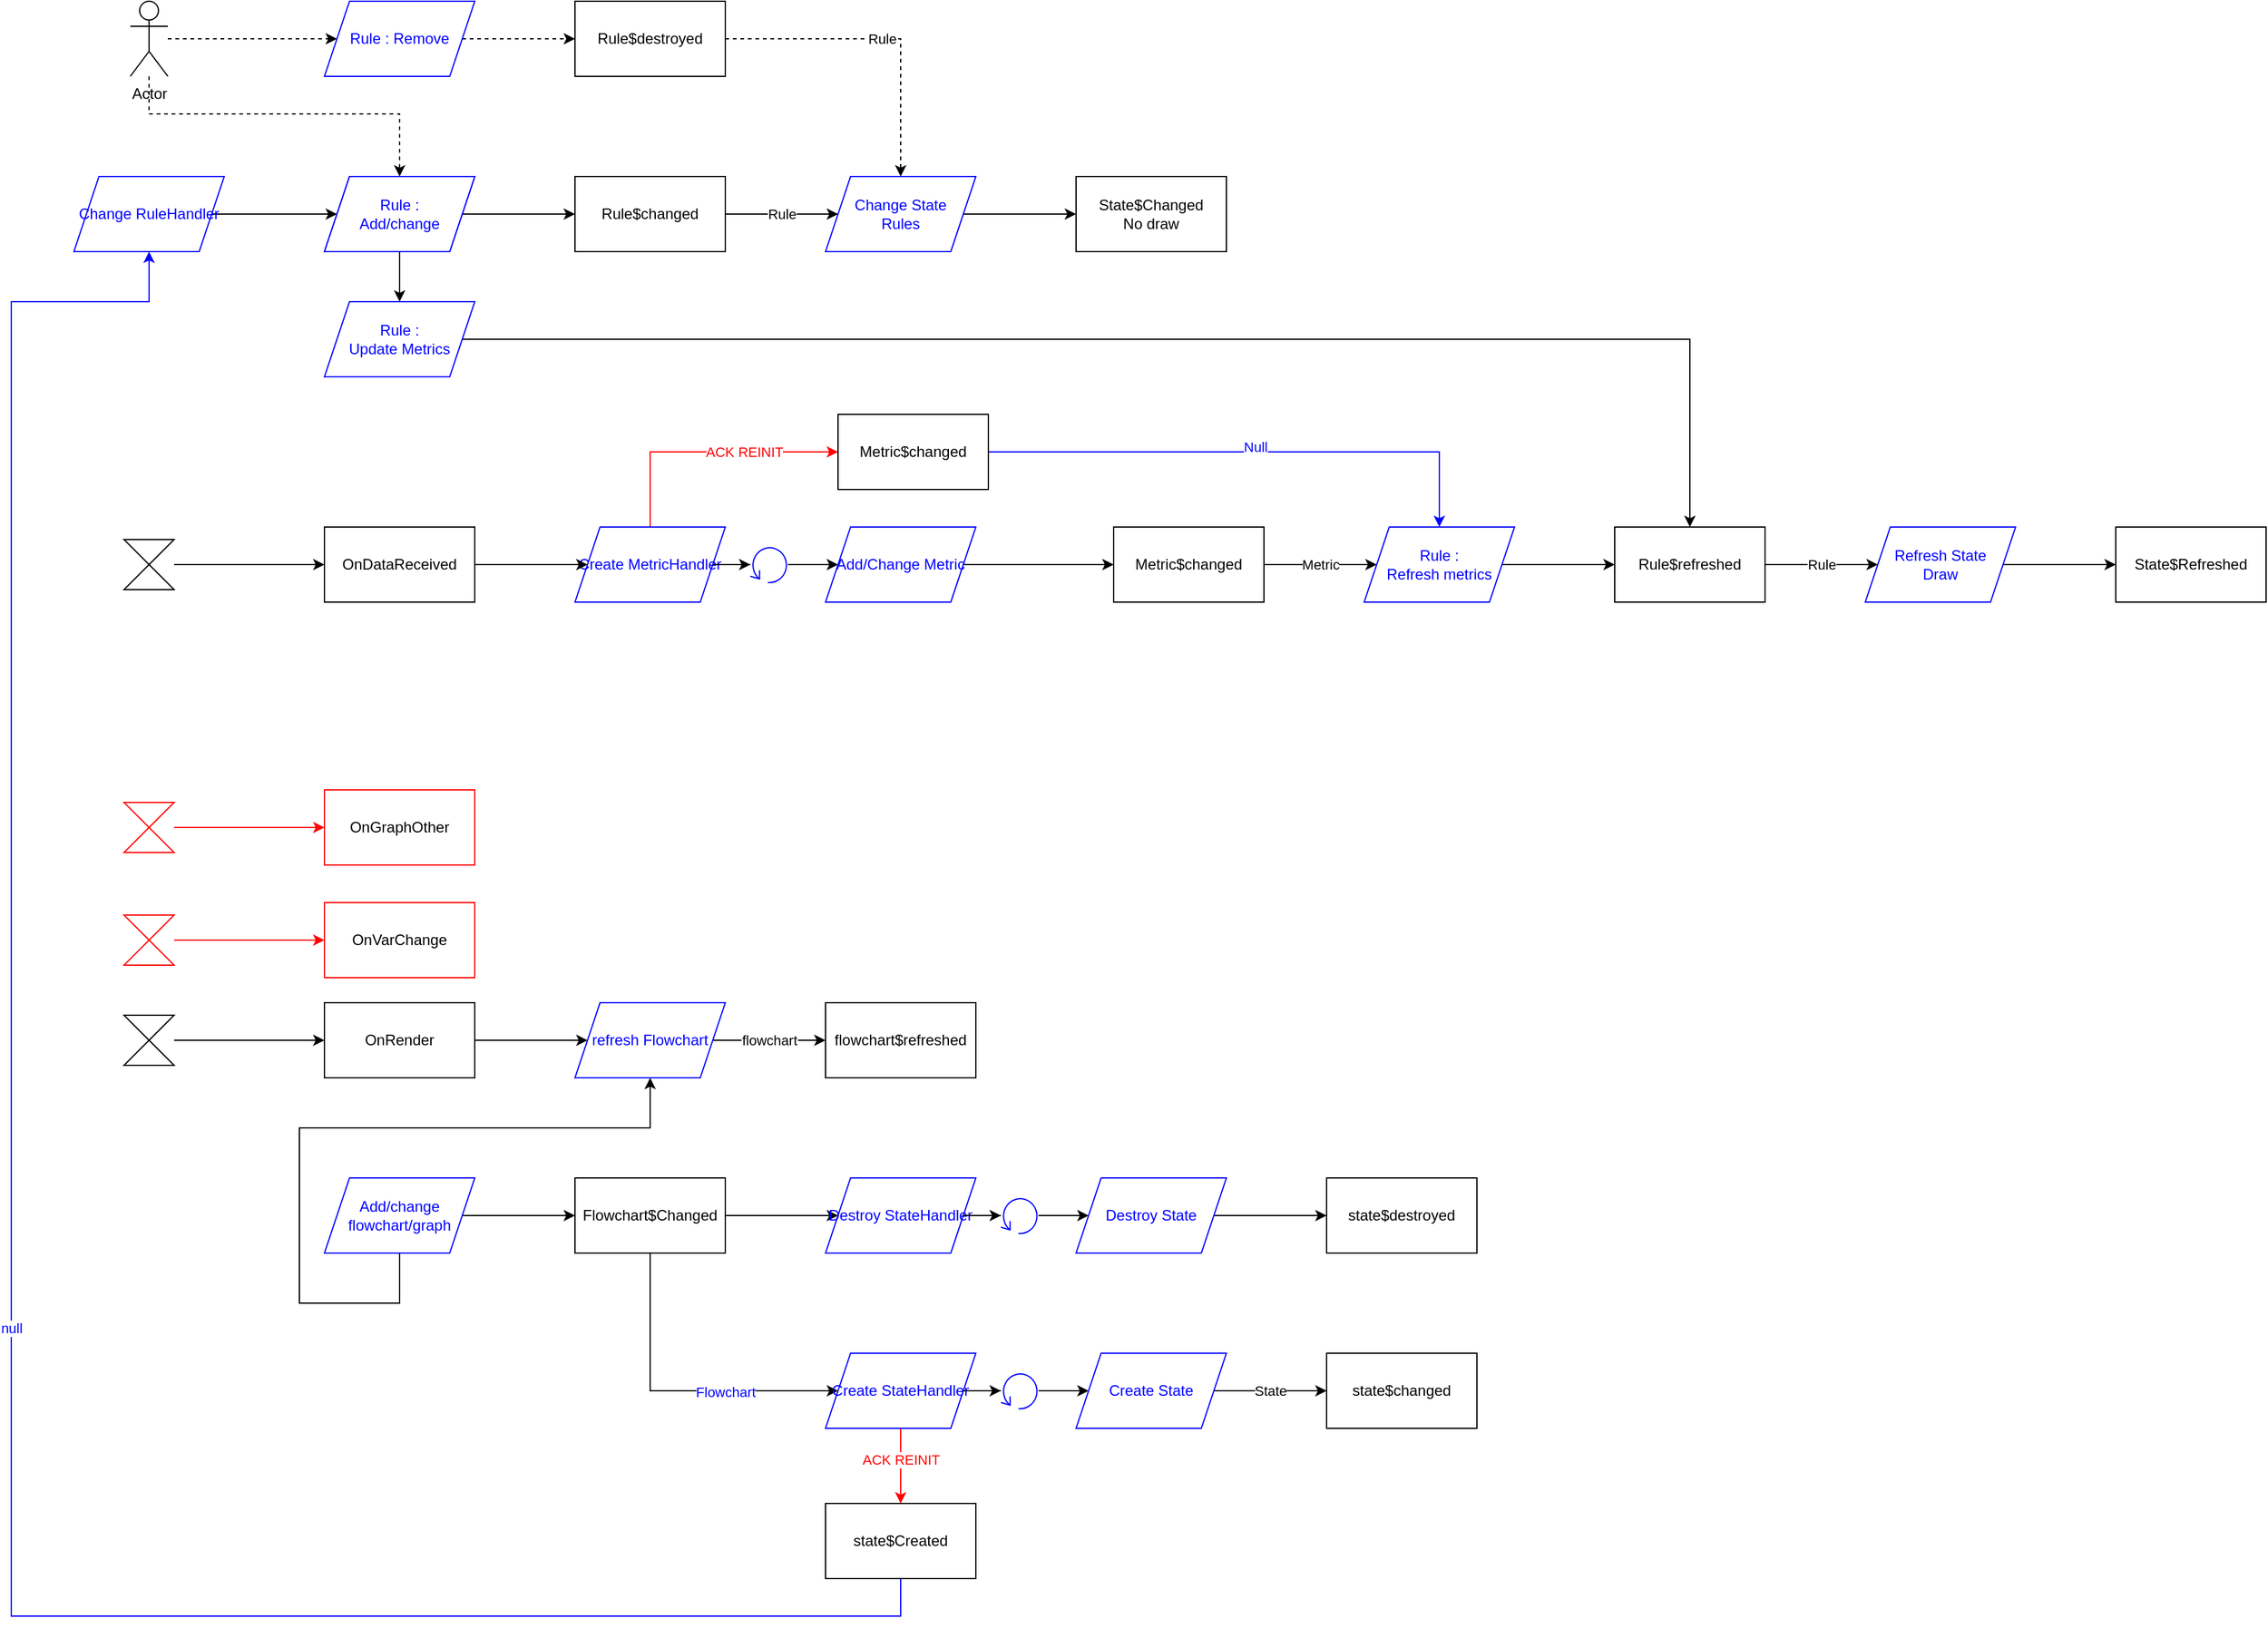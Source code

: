 <mxGraphModel dx="2249" dy="1963" grid="1" gridSize="10" guides="1" tooltips="1" connect="1" arrows="1" fold="1" page="1" pageScale="1" pageWidth="827" pageHeight="1169" math="0" shadow="0">
  <root>
    <mxCell id="0" />
    <mxCell id="1" parent="0" />
    <mxCell id="lSefk6oyLwJzMAvR96mR-3" value="Rule" style="edgeStyle=orthogonalEdgeStyle;rounded=0;orthogonalLoop=1;jettySize=auto;html=1;exitX=1;exitY=0.5;exitDx=0;exitDy=0;" parent="1" source="lSefk6oyLwJzMAvR96mR-74" target="lSefk6oyLwJzMAvR96mR-2" edge="1">
      <mxGeometry relative="1" as="geometry">
        <mxPoint x="-40" y="50" as="sourcePoint" />
      </mxGeometry>
    </mxCell>
    <mxCell id="lSefk6oyLwJzMAvR96mR-20" style="edgeStyle=orthogonalEdgeStyle;rounded=0;orthogonalLoop=1;jettySize=auto;html=1;entryX=0;entryY=0.5;entryDx=0;entryDy=0;" parent="1" source="lSefk6oyLwJzMAvR96mR-2" target="lSefk6oyLwJzMAvR96mR-4" edge="1">
      <mxGeometry relative="1" as="geometry" />
    </mxCell>
    <mxCell id="lSefk6oyLwJzMAvR96mR-2" value="Change State&lt;br&gt;Rules" style="shape=parallelogram;perimeter=parallelogramPerimeter;whiteSpace=wrap;html=1;fixedSize=1;fontFamily=Helvetica;fontSize=12;align=center;fillColor=#ffffff;strokeColor=#0000FF;fontColor=#0000FF;" parent="1" vertex="1">
      <mxGeometry x="40" y="20" width="120" height="60" as="geometry" />
    </mxCell>
    <mxCell id="lSefk6oyLwJzMAvR96mR-4" value="State$Changed&lt;br&gt;No draw" style="whiteSpace=wrap;html=1;rounded=0;" parent="1" vertex="1">
      <mxGeometry x="240" y="20" width="120" height="60" as="geometry" />
    </mxCell>
    <mxCell id="lSefk6oyLwJzMAvR96mR-8" value="Metric" style="edgeStyle=orthogonalEdgeStyle;rounded=0;orthogonalLoop=1;jettySize=auto;html=1;entryX=0;entryY=0.5;entryDx=0;entryDy=0;" parent="1" source="lSefk6oyLwJzMAvR96mR-6" target="lSefk6oyLwJzMAvR96mR-7" edge="1">
      <mxGeometry relative="1" as="geometry" />
    </mxCell>
    <mxCell id="lSefk6oyLwJzMAvR96mR-6" value="Metric$changed" style="rounded=0;whiteSpace=wrap;html=1;" parent="1" vertex="1">
      <mxGeometry x="270" y="300" width="120" height="60" as="geometry" />
    </mxCell>
    <mxCell id="lSefk6oyLwJzMAvR96mR-10" style="edgeStyle=orthogonalEdgeStyle;rounded=0;orthogonalLoop=1;jettySize=auto;html=1;entryX=0;entryY=0.5;entryDx=0;entryDy=0;" parent="1" source="lSefk6oyLwJzMAvR96mR-7" target="lSefk6oyLwJzMAvR96mR-9" edge="1">
      <mxGeometry relative="1" as="geometry" />
    </mxCell>
    <mxCell id="lSefk6oyLwJzMAvR96mR-7" value="Rule :&lt;br&gt;Refresh metrics" style="shape=parallelogram;perimeter=parallelogramPerimeter;whiteSpace=wrap;html=1;fixedSize=1;fontFamily=Helvetica;fontSize=12;align=center;fillColor=#ffffff;strokeColor=#0000FF;fontColor=#0000FF;" parent="1" vertex="1">
      <mxGeometry x="470" y="300" width="120" height="60" as="geometry" />
    </mxCell>
    <mxCell id="lSefk6oyLwJzMAvR96mR-12" value="Rule" style="edgeStyle=orthogonalEdgeStyle;rounded=0;orthogonalLoop=1;jettySize=auto;html=1;" parent="1" source="lSefk6oyLwJzMAvR96mR-9" target="lSefk6oyLwJzMAvR96mR-11" edge="1">
      <mxGeometry relative="1" as="geometry" />
    </mxCell>
    <mxCell id="lSefk6oyLwJzMAvR96mR-9" value="Rule$refreshed" style="rounded=0;whiteSpace=wrap;html=1;" parent="1" vertex="1">
      <mxGeometry x="670" y="300" width="120" height="60" as="geometry" />
    </mxCell>
    <mxCell id="lSefk6oyLwJzMAvR96mR-14" value="" style="edgeStyle=orthogonalEdgeStyle;rounded=0;orthogonalLoop=1;jettySize=auto;html=1;" parent="1" source="lSefk6oyLwJzMAvR96mR-11" target="lSefk6oyLwJzMAvR96mR-13" edge="1">
      <mxGeometry relative="1" as="geometry" />
    </mxCell>
    <mxCell id="lSefk6oyLwJzMAvR96mR-11" value="Refresh State&lt;br&gt;Draw" style="shape=parallelogram;perimeter=parallelogramPerimeter;whiteSpace=wrap;html=1;fixedSize=1;fontFamily=Helvetica;fontSize=12;align=center;fillColor=#ffffff;strokeColor=#0000FF;fontColor=#0000FF;" parent="1" vertex="1">
      <mxGeometry x="870" y="300" width="120" height="60" as="geometry" />
    </mxCell>
    <mxCell id="lSefk6oyLwJzMAvR96mR-13" value="State$Refreshed" style="whiteSpace=wrap;html=1;rounded=0;" parent="1" vertex="1">
      <mxGeometry x="1070" y="300" width="120" height="60" as="geometry" />
    </mxCell>
    <mxCell id="lSefk6oyLwJzMAvR96mR-22" value="ACK REINIT" style="edgeStyle=orthogonalEdgeStyle;rounded=0;orthogonalLoop=1;jettySize=auto;html=1;exitX=0.5;exitY=1;exitDx=0;exitDy=0;strokeColor=#FF0000;fontColor=#FF0000;entryX=0;entryY=0.5;entryDx=0;entryDy=0;" parent="1" source="lSefk6oyLwJzMAvR96mR-21" target="lSefk6oyLwJzMAvR96mR-15" edge="1">
      <mxGeometry x="0.442" relative="1" as="geometry">
        <mxPoint x="10" y="260" as="sourcePoint" />
        <mxPoint x="330" y="361" as="targetPoint" />
        <Array as="points">
          <mxPoint x="-100" y="240" />
        </Array>
        <mxPoint as="offset" />
      </mxGeometry>
    </mxCell>
    <mxCell id="lSefk6oyLwJzMAvR96mR-73" style="edgeStyle=orthogonalEdgeStyle;rounded=0;orthogonalLoop=1;jettySize=auto;html=1;entryX=0;entryY=0.5;entryDx=0;entryDy=0;" parent="1" source="lSefk6oyLwJzMAvR96mR-29" target="lSefk6oyLwJzMAvR96mR-90" edge="1">
      <mxGeometry relative="1" as="geometry" />
    </mxCell>
    <mxCell id="lSefk6oyLwJzMAvR96mR-21" value="Create MetricHandler" style="shape=parallelogram;perimeter=parallelogramPerimeter;whiteSpace=wrap;html=1;fixedSize=1;fontFamily=Helvetica;fontSize=12;align=center;fillColor=#ffffff;strokeColor=#0000FF;fontColor=#0000FF;" parent="1" vertex="1">
      <mxGeometry x="-160" y="300" width="120" height="60" as="geometry" />
    </mxCell>
    <mxCell id="lSefk6oyLwJzMAvR96mR-24" style="edgeStyle=orthogonalEdgeStyle;rounded=0;orthogonalLoop=1;jettySize=auto;html=1;entryX=0;entryY=0.5;entryDx=0;entryDy=0;" parent="1" source="lSefk6oyLwJzMAvR96mR-23" target="lSefk6oyLwJzMAvR96mR-21" edge="1">
      <mxGeometry relative="1" as="geometry" />
    </mxCell>
    <mxCell id="lSefk6oyLwJzMAvR96mR-23" value="OnDataReceived" style="rounded=0;whiteSpace=wrap;html=1;" parent="1" vertex="1">
      <mxGeometry x="-360" y="300" width="120" height="60" as="geometry" />
    </mxCell>
    <mxCell id="lSefk6oyLwJzMAvR96mR-34" value="" style="edgeStyle=orthogonalEdgeStyle;rounded=0;orthogonalLoop=1;jettySize=auto;html=1;" parent="1" source="lSefk6oyLwJzMAvR96mR-30" target="lSefk6oyLwJzMAvR96mR-33" edge="1">
      <mxGeometry relative="1" as="geometry" />
    </mxCell>
    <mxCell id="lSefk6oyLwJzMAvR96mR-30" value="OnRender" style="rounded=0;whiteSpace=wrap;html=1;" parent="1" vertex="1">
      <mxGeometry x="-360" y="680" width="120" height="60" as="geometry" />
    </mxCell>
    <mxCell id="lSefk6oyLwJzMAvR96mR-58" value="flowchart" style="edgeStyle=orthogonalEdgeStyle;rounded=0;orthogonalLoop=1;jettySize=auto;html=1;entryX=0;entryY=0.5;entryDx=0;entryDy=0;" parent="1" source="lSefk6oyLwJzMAvR96mR-33" target="lSefk6oyLwJzMAvR96mR-57" edge="1">
      <mxGeometry relative="1" as="geometry" />
    </mxCell>
    <mxCell id="lSefk6oyLwJzMAvR96mR-33" value="refresh Flowchart" style="shape=parallelogram;perimeter=parallelogramPerimeter;whiteSpace=wrap;html=1;fixedSize=1;fontFamily=Helvetica;fontSize=12;align=center;fillColor=#ffffff;strokeColor=#0000FF;fontColor=#0000FF;" parent="1" vertex="1">
      <mxGeometry x="-160" y="680" width="120" height="60" as="geometry" />
    </mxCell>
    <mxCell id="lSefk6oyLwJzMAvR96mR-37" value="" style="edgeStyle=orthogonalEdgeStyle;rounded=0;orthogonalLoop=1;jettySize=auto;html=1;entryX=0;entryY=0.5;entryDx=0;entryDy=0;" parent="1" source="lSefk6oyLwJzMAvR96mR-35" target="lSefk6oyLwJzMAvR96mR-44" edge="1">
      <mxGeometry relative="1" as="geometry">
        <mxPoint x="40" y="850" as="targetPoint" />
      </mxGeometry>
    </mxCell>
    <mxCell id="lSefk6oyLwJzMAvR96mR-35" value="Flowchart$Changed" style="rounded=0;whiteSpace=wrap;html=1;" parent="1" vertex="1">
      <mxGeometry x="-160" y="820" width="120" height="60" as="geometry" />
    </mxCell>
    <mxCell id="lSefk6oyLwJzMAvR96mR-46" value="" style="edgeStyle=orthogonalEdgeStyle;rounded=0;orthogonalLoop=1;jettySize=auto;html=1;" parent="1" source="lSefk6oyLwJzMAvR96mR-28" target="lSefk6oyLwJzMAvR96mR-45" edge="1">
      <mxGeometry relative="1" as="geometry" />
    </mxCell>
    <mxCell id="lSefk6oyLwJzMAvR96mR-48" style="edgeStyle=orthogonalEdgeStyle;rounded=0;orthogonalLoop=1;jettySize=auto;html=1;entryX=0;entryY=0.5;entryDx=0;entryDy=0;exitX=0.5;exitY=1;exitDx=0;exitDy=0;" parent="1" source="lSefk6oyLwJzMAvR96mR-35" target="lSefk6oyLwJzMAvR96mR-49" edge="1">
      <mxGeometry relative="1" as="geometry">
        <mxPoint x="30" y="820" as="targetPoint" />
        <Array as="points">
          <mxPoint x="-100" y="990" />
        </Array>
      </mxGeometry>
    </mxCell>
    <mxCell id="lSefk6oyLwJzMAvR96mR-19" value="Flowchart" style="edgeLabel;html=1;align=center;verticalAlign=middle;resizable=0;points=[];fontColor=#0000FF;" vertex="1" connectable="0" parent="lSefk6oyLwJzMAvR96mR-48">
      <mxGeometry x="0.3" y="-1" relative="1" as="geometry">
        <mxPoint x="1" as="offset" />
      </mxGeometry>
    </mxCell>
    <mxCell id="lSefk6oyLwJzMAvR96mR-44" value="Destroy StateHandler" style="shape=parallelogram;perimeter=parallelogramPerimeter;whiteSpace=wrap;html=1;fixedSize=1;fontFamily=Helvetica;fontSize=12;align=center;fillColor=#ffffff;strokeColor=#0000FF;fontColor=#0000FF;" parent="1" vertex="1">
      <mxGeometry x="40" y="820" width="120" height="60" as="geometry" />
    </mxCell>
    <mxCell id="lSefk6oyLwJzMAvR96mR-64" value="" style="edgeStyle=orthogonalEdgeStyle;rounded=0;orthogonalLoop=1;jettySize=auto;html=1;" parent="1" source="lSefk6oyLwJzMAvR96mR-45" target="lSefk6oyLwJzMAvR96mR-63" edge="1">
      <mxGeometry relative="1" as="geometry" />
    </mxCell>
    <mxCell id="lSefk6oyLwJzMAvR96mR-45" value="Destroy State" style="shape=parallelogram;perimeter=parallelogramPerimeter;whiteSpace=wrap;html=1;fixedSize=1;fontFamily=Helvetica;fontSize=12;align=center;fillColor=#ffffff;strokeColor=#0000FF;fontColor=#0000FF;" parent="1" vertex="1">
      <mxGeometry x="240" y="820" width="120" height="60" as="geometry" />
    </mxCell>
    <mxCell id="lSefk6oyLwJzMAvR96mR-80" style="edgeStyle=orthogonalEdgeStyle;rounded=0;orthogonalLoop=1;jettySize=auto;html=1;entryX=0;entryY=0.5;entryDx=0;entryDy=0;strokeColor=#000000;" parent="1" source="lSefk6oyLwJzMAvR96mR-41" target="lSefk6oyLwJzMAvR96mR-79" edge="1">
      <mxGeometry relative="1" as="geometry" />
    </mxCell>
    <mxCell id="lSefk6oyLwJzMAvR96mR-85" style="edgeStyle=orthogonalEdgeStyle;rounded=0;orthogonalLoop=1;jettySize=auto;html=1;entryX=0.5;entryY=0;entryDx=0;entryDy=0;strokeColor=#FF0000;fontColor=#FF0000;exitX=0.5;exitY=1;exitDx=0;exitDy=0;" parent="1" source="lSefk6oyLwJzMAvR96mR-49" target="lSefk6oyLwJzMAvR96mR-88" edge="1">
      <mxGeometry relative="1" as="geometry">
        <Array as="points">
          <mxPoint x="100" y="1040" />
          <mxPoint x="100" y="1040" />
        </Array>
      </mxGeometry>
    </mxCell>
    <mxCell id="lSefk6oyLwJzMAvR96mR-86" value="ACK REINIT" style="edgeLabel;html=1;align=center;verticalAlign=middle;resizable=0;points=[];fontColor=#FF0000;" parent="lSefk6oyLwJzMAvR96mR-85" vertex="1" connectable="0">
      <mxGeometry x="-0.526" y="-1" relative="1" as="geometry">
        <mxPoint x="1" y="11.18" as="offset" />
      </mxGeometry>
    </mxCell>
    <mxCell id="lSefk6oyLwJzMAvR96mR-49" value="Create StateHandler" style="shape=parallelogram;perimeter=parallelogramPerimeter;whiteSpace=wrap;html=1;fixedSize=1;fontFamily=Helvetica;fontSize=12;align=center;fillColor=#ffffff;strokeColor=#0000FF;fontColor=#0000FF;" parent="1" vertex="1">
      <mxGeometry x="40" y="960" width="120" height="60" as="geometry" />
    </mxCell>
    <mxCell id="lSefk6oyLwJzMAvR96mR-55" value="" style="edgeStyle=orthogonalEdgeStyle;rounded=0;orthogonalLoop=1;jettySize=auto;html=1;dashed=1;" parent="1" source="lSefk6oyLwJzMAvR96mR-51" target="lSefk6oyLwJzMAvR96mR-54" edge="1">
      <mxGeometry relative="1" as="geometry" />
    </mxCell>
    <mxCell id="lSefk6oyLwJzMAvR96mR-51" value="Rule : Remove" style="shape=parallelogram;perimeter=parallelogramPerimeter;whiteSpace=wrap;html=1;fixedSize=1;fontFamily=Helvetica;fontSize=12;align=center;fillColor=#ffffff;strokeColor=#0000FF;fontColor=#0000FF;" parent="1" vertex="1">
      <mxGeometry x="-360" y="-120" width="120" height="60" as="geometry" />
    </mxCell>
    <mxCell id="lSefk6oyLwJzMAvR96mR-53" style="edgeStyle=orthogonalEdgeStyle;rounded=0;orthogonalLoop=1;jettySize=auto;html=1;entryX=0;entryY=0.5;entryDx=0;entryDy=0;dashed=1;" parent="1" source="lSefk6oyLwJzMAvR96mR-52" target="lSefk6oyLwJzMAvR96mR-51" edge="1">
      <mxGeometry relative="1" as="geometry" />
    </mxCell>
    <mxCell id="lSefk6oyLwJzMAvR96mR-87" style="edgeStyle=orthogonalEdgeStyle;rounded=0;orthogonalLoop=1;jettySize=auto;html=1;entryX=0.5;entryY=0;entryDx=0;entryDy=0;fontColor=#0000FF;dashed=1;" parent="1" source="lSefk6oyLwJzMAvR96mR-52" target="lSefk6oyLwJzMAvR96mR-76" edge="1">
      <mxGeometry relative="1" as="geometry">
        <Array as="points">
          <mxPoint x="-500" y="-30" />
          <mxPoint x="-300" y="-30" />
        </Array>
      </mxGeometry>
    </mxCell>
    <mxCell id="lSefk6oyLwJzMAvR96mR-52" value="Actor" style="shape=umlActor;verticalLabelPosition=bottom;verticalAlign=top;html=1;outlineConnect=0;" parent="1" vertex="1">
      <mxGeometry x="-515" y="-120" width="30" height="60" as="geometry" />
    </mxCell>
    <mxCell id="lSefk6oyLwJzMAvR96mR-56" value="Rule" style="edgeStyle=orthogonalEdgeStyle;rounded=0;orthogonalLoop=1;jettySize=auto;html=1;entryX=0.5;entryY=0;entryDx=0;entryDy=0;dashed=1;" parent="1" source="lSefk6oyLwJzMAvR96mR-54" target="lSefk6oyLwJzMAvR96mR-2" edge="1">
      <mxGeometry relative="1" as="geometry" />
    </mxCell>
    <mxCell id="lSefk6oyLwJzMAvR96mR-54" value="Rule$destroyed" style="whiteSpace=wrap;html=1;rounded=0;" parent="1" vertex="1">
      <mxGeometry x="-160" y="-120" width="120" height="60" as="geometry" />
    </mxCell>
    <mxCell id="lSefk6oyLwJzMAvR96mR-57" value="flowchart$refreshed" style="rounded=0;whiteSpace=wrap;html=1;" parent="1" vertex="1">
      <mxGeometry x="40" y="680" width="120" height="60" as="geometry" />
    </mxCell>
    <mxCell id="lSefk6oyLwJzMAvR96mR-60" style="edgeStyle=orthogonalEdgeStyle;rounded=0;orthogonalLoop=1;jettySize=auto;html=1;entryX=0;entryY=0.5;entryDx=0;entryDy=0;" parent="1" source="lSefk6oyLwJzMAvR96mR-59" target="lSefk6oyLwJzMAvR96mR-23" edge="1">
      <mxGeometry relative="1" as="geometry" />
    </mxCell>
    <mxCell id="lSefk6oyLwJzMAvR96mR-59" value="" style="shape=collate;whiteSpace=wrap;html=1;" parent="1" vertex="1">
      <mxGeometry x="-520" y="310" width="40" height="40" as="geometry" />
    </mxCell>
    <mxCell id="lSefk6oyLwJzMAvR96mR-62" style="edgeStyle=orthogonalEdgeStyle;rounded=0;orthogonalLoop=1;jettySize=auto;html=1;entryX=0;entryY=0.5;entryDx=0;entryDy=0;" parent="1" source="lSefk6oyLwJzMAvR96mR-61" target="lSefk6oyLwJzMAvR96mR-30" edge="1">
      <mxGeometry relative="1" as="geometry" />
    </mxCell>
    <mxCell id="lSefk6oyLwJzMAvR96mR-61" value="" style="shape=collate;whiteSpace=wrap;html=1;" parent="1" vertex="1">
      <mxGeometry x="-520" y="690" width="40" height="40" as="geometry" />
    </mxCell>
    <mxCell id="lSefk6oyLwJzMAvR96mR-63" value="state$destroyed" style="whiteSpace=wrap;html=1;rounded=0;" parent="1" vertex="1">
      <mxGeometry x="440" y="820" width="120" height="60" as="geometry" />
    </mxCell>
    <mxCell id="lSefk6oyLwJzMAvR96mR-74" value="Rule$changed" style="rounded=0;whiteSpace=wrap;html=1;" parent="1" vertex="1">
      <mxGeometry x="-160" y="20" width="120" height="60" as="geometry" />
    </mxCell>
    <mxCell id="lSefk6oyLwJzMAvR96mR-77" style="edgeStyle=orthogonalEdgeStyle;rounded=0;orthogonalLoop=1;jettySize=auto;html=1;entryX=0;entryY=0.5;entryDx=0;entryDy=0;strokeColor=#000000;" parent="1" source="lSefk6oyLwJzMAvR96mR-76" target="lSefk6oyLwJzMAvR96mR-74" edge="1">
      <mxGeometry relative="1" as="geometry" />
    </mxCell>
    <mxCell id="lSefk6oyLwJzMAvR96mR-76" value="Rule : Add/change" style="shape=parallelogram;perimeter=parallelogramPerimeter;whiteSpace=wrap;html=1;fixedSize=1;fontFamily=Helvetica;fontSize=12;align=center;fillColor=#ffffff;strokeColor=#0000FF;fontColor=#0000FF;" parent="1" vertex="1">
      <mxGeometry x="-360" y="20" width="120" height="60" as="geometry" />
    </mxCell>
    <mxCell id="lSefk6oyLwJzMAvR96mR-82" value="State" style="edgeStyle=orthogonalEdgeStyle;rounded=0;orthogonalLoop=1;jettySize=auto;html=1;entryX=0;entryY=0.5;entryDx=0;entryDy=0;strokeColor=#000000;" parent="1" source="lSefk6oyLwJzMAvR96mR-79" target="lSefk6oyLwJzMAvR96mR-81" edge="1">
      <mxGeometry relative="1" as="geometry" />
    </mxCell>
    <mxCell id="lSefk6oyLwJzMAvR96mR-79" value="Create State" style="shape=parallelogram;perimeter=parallelogramPerimeter;whiteSpace=wrap;html=1;fixedSize=1;fontFamily=Helvetica;fontSize=12;align=center;fillColor=#ffffff;strokeColor=#0000FF;fontColor=#0000FF;" parent="1" vertex="1">
      <mxGeometry x="240" y="960" width="120" height="60" as="geometry" />
    </mxCell>
    <mxCell id="lSefk6oyLwJzMAvR96mR-81" value="state$changed" style="whiteSpace=wrap;html=1;rounded=0;" parent="1" vertex="1">
      <mxGeometry x="440" y="960" width="120" height="60" as="geometry" />
    </mxCell>
    <mxCell id="lSefk6oyLwJzMAvR96mR-84" style="edgeStyle=orthogonalEdgeStyle;rounded=0;orthogonalLoop=1;jettySize=auto;html=1;entryX=0;entryY=0.5;entryDx=0;entryDy=0;strokeColor=#000000;" parent="1" source="lSefk6oyLwJzMAvR96mR-83" target="lSefk6oyLwJzMAvR96mR-76" edge="1">
      <mxGeometry relative="1" as="geometry" />
    </mxCell>
    <mxCell id="lSefk6oyLwJzMAvR96mR-83" value="Change RuleHandler" style="shape=parallelogram;perimeter=parallelogramPerimeter;whiteSpace=wrap;html=1;fixedSize=1;fontFamily=Helvetica;fontSize=12;align=center;fillColor=#ffffff;strokeColor=#0000FF;fontColor=#0000FF;" parent="1" vertex="1">
      <mxGeometry x="-560" y="20" width="120" height="60" as="geometry" />
    </mxCell>
    <mxCell id="lSefk6oyLwJzMAvR96mR-18" value="null" style="edgeStyle=orthogonalEdgeStyle;rounded=0;orthogonalLoop=1;jettySize=auto;html=1;strokeColor=#0000FF;fontColor=#0000FF;entryX=0.5;entryY=1;entryDx=0;entryDy=0;" edge="1" parent="1" source="lSefk6oyLwJzMAvR96mR-88" target="lSefk6oyLwJzMAvR96mR-83">
      <mxGeometry relative="1" as="geometry">
        <Array as="points">
          <mxPoint x="100" y="1170" />
          <mxPoint x="-610" y="1170" />
          <mxPoint x="-610" y="120" />
          <mxPoint x="-500" y="120" />
        </Array>
      </mxGeometry>
    </mxCell>
    <mxCell id="lSefk6oyLwJzMAvR96mR-88" value="state$Created" style="whiteSpace=wrap;html=1;rounded=0;" parent="1" vertex="1">
      <mxGeometry x="40" y="1080" width="120" height="60" as="geometry" />
    </mxCell>
    <mxCell id="lSefk6oyLwJzMAvR96mR-91" style="edgeStyle=orthogonalEdgeStyle;rounded=0;orthogonalLoop=1;jettySize=auto;html=1;entryX=0;entryY=0.5;entryDx=0;entryDy=0;strokeColor=#000000;fontColor=#0000FF;" parent="1" source="lSefk6oyLwJzMAvR96mR-90" target="lSefk6oyLwJzMAvR96mR-6" edge="1">
      <mxGeometry relative="1" as="geometry">
        <Array as="points">
          <mxPoint x="220" y="330" />
          <mxPoint x="220" y="330" />
        </Array>
      </mxGeometry>
    </mxCell>
    <mxCell id="lSefk6oyLwJzMAvR96mR-90" value="Add/Change Metric" style="shape=parallelogram;perimeter=parallelogramPerimeter;whiteSpace=wrap;html=1;fixedSize=1;fontFamily=Helvetica;fontSize=12;align=center;fillColor=#ffffff;strokeColor=#0000FF;fontColor=#0000FF;" parent="1" vertex="1">
      <mxGeometry x="40" y="300" width="120" height="60" as="geometry" />
    </mxCell>
    <mxCell id="lSefk6oyLwJzMAvR96mR-16" style="edgeStyle=orthogonalEdgeStyle;rounded=0;orthogonalLoop=1;jettySize=auto;html=1;strokeColor=#0000FF;fontColor=#0000FF;entryX=0.5;entryY=0;entryDx=0;entryDy=0;" edge="1" parent="1" source="lSefk6oyLwJzMAvR96mR-15" target="lSefk6oyLwJzMAvR96mR-7">
      <mxGeometry relative="1" as="geometry">
        <mxPoint x="400" y="240" as="targetPoint" />
      </mxGeometry>
    </mxCell>
    <mxCell id="lSefk6oyLwJzMAvR96mR-17" value="Null" style="edgeLabel;html=1;align=center;verticalAlign=middle;resizable=0;points=[];fontColor=#0000FF;" vertex="1" connectable="0" parent="lSefk6oyLwJzMAvR96mR-16">
      <mxGeometry x="0.015" y="4" relative="1" as="geometry">
        <mxPoint as="offset" />
      </mxGeometry>
    </mxCell>
    <mxCell id="lSefk6oyLwJzMAvR96mR-15" value="Metric$changed" style="rounded=0;whiteSpace=wrap;html=1;" vertex="1" parent="1">
      <mxGeometry x="50" y="210" width="120" height="60" as="geometry" />
    </mxCell>
    <mxCell id="lSefk6oyLwJzMAvR96mR-26" style="edgeStyle=orthogonalEdgeStyle;rounded=0;orthogonalLoop=1;jettySize=auto;html=1;entryX=0;entryY=0.5;entryDx=0;entryDy=0;fontColor=#0000FF;" edge="1" parent="1" source="lSefk6oyLwJzMAvR96mR-25" target="lSefk6oyLwJzMAvR96mR-35">
      <mxGeometry relative="1" as="geometry" />
    </mxCell>
    <mxCell id="lSefk6oyLwJzMAvR96mR-27" style="edgeStyle=orthogonalEdgeStyle;rounded=0;orthogonalLoop=1;jettySize=auto;html=1;entryX=0.5;entryY=1;entryDx=0;entryDy=0;strokeColor=#000000;fontColor=#0000FF;exitX=0.5;exitY=1;exitDx=0;exitDy=0;" edge="1" parent="1" source="lSefk6oyLwJzMAvR96mR-25" target="lSefk6oyLwJzMAvR96mR-33">
      <mxGeometry relative="1" as="geometry">
        <Array as="points">
          <mxPoint x="-300" y="920" />
          <mxPoint x="-380" y="920" />
          <mxPoint x="-380" y="780" />
          <mxPoint x="-100" y="780" />
        </Array>
      </mxGeometry>
    </mxCell>
    <mxCell id="lSefk6oyLwJzMAvR96mR-25" value="Add/change flowchart/graph" style="shape=parallelogram;perimeter=parallelogramPerimeter;whiteSpace=wrap;html=1;fixedSize=1;fontFamily=Helvetica;fontSize=12;align=center;fillColor=#ffffff;strokeColor=#0000FF;fontColor=#0000FF;" vertex="1" parent="1">
      <mxGeometry x="-360" y="820" width="120" height="60" as="geometry" />
    </mxCell>
    <mxCell id="lSefk6oyLwJzMAvR96mR-29" value="" style="shape=mxgraph.bpmn.loop;html=1;outlineConnect=0;strokeColor=#0000FF;fontColor=#0000FF;" vertex="1" parent="1">
      <mxGeometry x="-20" y="315" width="30" height="30" as="geometry" />
    </mxCell>
    <mxCell id="lSefk6oyLwJzMAvR96mR-31" style="edgeStyle=orthogonalEdgeStyle;rounded=0;orthogonalLoop=1;jettySize=auto;html=1;entryX=0;entryY=0.5;entryDx=0;entryDy=0;" edge="1" parent="1" source="lSefk6oyLwJzMAvR96mR-21" target="lSefk6oyLwJzMAvR96mR-29">
      <mxGeometry relative="1" as="geometry">
        <mxPoint x="-50" y="330" as="sourcePoint" />
        <mxPoint x="50" y="330" as="targetPoint" />
      </mxGeometry>
    </mxCell>
    <mxCell id="lSefk6oyLwJzMAvR96mR-28" value="" style="shape=mxgraph.bpmn.loop;html=1;outlineConnect=0;strokeColor=#0000FF;fontColor=#0000FF;" vertex="1" parent="1">
      <mxGeometry x="180" y="835" width="30" height="30" as="geometry" />
    </mxCell>
    <mxCell id="lSefk6oyLwJzMAvR96mR-36" value="" style="edgeStyle=orthogonalEdgeStyle;rounded=0;orthogonalLoop=1;jettySize=auto;html=1;" edge="1" parent="1" source="lSefk6oyLwJzMAvR96mR-44" target="lSefk6oyLwJzMAvR96mR-28">
      <mxGeometry relative="1" as="geometry">
        <mxPoint x="150" y="850" as="sourcePoint" />
        <mxPoint x="250" y="850" as="targetPoint" />
      </mxGeometry>
    </mxCell>
    <mxCell id="lSefk6oyLwJzMAvR96mR-41" value="" style="shape=mxgraph.bpmn.loop;html=1;outlineConnect=0;strokeColor=#0000FF;fontColor=#0000FF;" vertex="1" parent="1">
      <mxGeometry x="180" y="975" width="30" height="30" as="geometry" />
    </mxCell>
    <mxCell id="lSefk6oyLwJzMAvR96mR-42" style="edgeStyle=orthogonalEdgeStyle;rounded=0;orthogonalLoop=1;jettySize=auto;html=1;entryX=0;entryY=0.5;entryDx=0;entryDy=0;strokeColor=#000000;" edge="1" parent="1" source="lSefk6oyLwJzMAvR96mR-49" target="lSefk6oyLwJzMAvR96mR-41">
      <mxGeometry relative="1" as="geometry">
        <mxPoint x="150" y="990" as="sourcePoint" />
        <mxPoint x="250" y="990" as="targetPoint" />
      </mxGeometry>
    </mxCell>
    <mxCell id="lSefk6oyLwJzMAvR96mR-50" style="edgeStyle=orthogonalEdgeStyle;rounded=0;orthogonalLoop=1;jettySize=auto;html=1;entryX=0.5;entryY=0;entryDx=0;entryDy=0;fontColor=#0000FF;" edge="1" parent="1" source="lSefk6oyLwJzMAvR96mR-43" target="lSefk6oyLwJzMAvR96mR-47">
      <mxGeometry relative="1" as="geometry" />
    </mxCell>
    <mxCell id="lSefk6oyLwJzMAvR96mR-43" value="Rule :&lt;br&gt;Add/change" style="shape=parallelogram;perimeter=parallelogramPerimeter;whiteSpace=wrap;html=1;fixedSize=1;fontFamily=Helvetica;fontSize=12;align=center;fillColor=#ffffff;strokeColor=#0000FF;fontColor=#0000FF;" vertex="1" parent="1">
      <mxGeometry x="-360" y="20" width="120" height="60" as="geometry" />
    </mxCell>
    <mxCell id="lSefk6oyLwJzMAvR96mR-65" style="edgeStyle=orthogonalEdgeStyle;rounded=0;orthogonalLoop=1;jettySize=auto;html=1;entryX=0.5;entryY=0;entryDx=0;entryDy=0;strokeColor=#000000;fontColor=#0000FF;" edge="1" parent="1" source="lSefk6oyLwJzMAvR96mR-47" target="lSefk6oyLwJzMAvR96mR-9">
      <mxGeometry relative="1" as="geometry" />
    </mxCell>
    <mxCell id="lSefk6oyLwJzMAvR96mR-47" value="Rule :&lt;br&gt;Update Metrics" style="shape=parallelogram;perimeter=parallelogramPerimeter;whiteSpace=wrap;html=1;fixedSize=1;fontFamily=Helvetica;fontSize=12;align=center;fillColor=#ffffff;strokeColor=#0000FF;fontColor=#0000FF;" vertex="1" parent="1">
      <mxGeometry x="-360" y="120" width="120" height="60" as="geometry" />
    </mxCell>
    <mxCell id="lSefk6oyLwJzMAvR96mR-66" value="OnGraphOther" style="rounded=0;whiteSpace=wrap;html=1;strokeColor=#FF0000;" vertex="1" parent="1">
      <mxGeometry x="-360" y="510" width="120" height="60" as="geometry" />
    </mxCell>
    <mxCell id="lSefk6oyLwJzMAvR96mR-67" style="edgeStyle=orthogonalEdgeStyle;rounded=0;orthogonalLoop=1;jettySize=auto;html=1;entryX=0;entryY=0.5;entryDx=0;entryDy=0;strokeColor=#FF0000;" edge="1" source="lSefk6oyLwJzMAvR96mR-68" target="lSefk6oyLwJzMAvR96mR-66" parent="1">
      <mxGeometry relative="1" as="geometry" />
    </mxCell>
    <mxCell id="lSefk6oyLwJzMAvR96mR-68" value="" style="shape=collate;whiteSpace=wrap;html=1;strokeColor=#FF0000;" vertex="1" parent="1">
      <mxGeometry x="-520" y="520" width="40" height="40" as="geometry" />
    </mxCell>
    <mxCell id="lSefk6oyLwJzMAvR96mR-70" value="OnVarChange" style="rounded=0;whiteSpace=wrap;html=1;strokeColor=#FF0000;" vertex="1" parent="1">
      <mxGeometry x="-360" y="600" width="120" height="60" as="geometry" />
    </mxCell>
    <mxCell id="lSefk6oyLwJzMAvR96mR-71" style="edgeStyle=orthogonalEdgeStyle;rounded=0;orthogonalLoop=1;jettySize=auto;html=1;entryX=0;entryY=0.5;entryDx=0;entryDy=0;strokeColor=#FF0000;" edge="1" source="lSefk6oyLwJzMAvR96mR-72" target="lSefk6oyLwJzMAvR96mR-70" parent="1">
      <mxGeometry relative="1" as="geometry" />
    </mxCell>
    <mxCell id="lSefk6oyLwJzMAvR96mR-72" value="" style="shape=collate;whiteSpace=wrap;html=1;strokeColor=#FF0000;" vertex="1" parent="1">
      <mxGeometry x="-520" y="610" width="40" height="40" as="geometry" />
    </mxCell>
  </root>
</mxGraphModel>